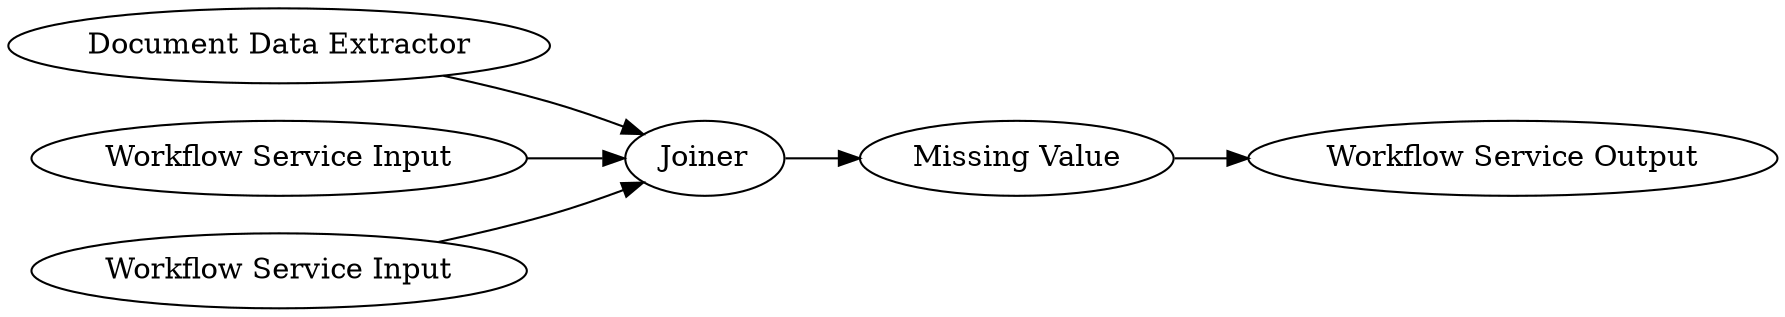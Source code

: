 digraph {
	"-8110145624672926755_908" [label="Workflow Service Output"]
	"-3192425365279941006_895" [label="Document Data Extractor"]
	"-8110145624672926755_906" [label="Workflow Service Input"]
	"-3192425365279941006_898" [label=Joiner]
	"-3192425365279941006_899" [label="Missing Value"]
	"-8110145624672926755_907" [label="Workflow Service Input"]
	"-3192425365279941006_899" -> "-8110145624672926755_908"
	"-8110145624672926755_907" -> "-3192425365279941006_898"
	"-3192425365279941006_895" -> "-3192425365279941006_898"
	"-3192425365279941006_898" -> "-3192425365279941006_899"
	"-8110145624672926755_906" -> "-3192425365279941006_898"
	rankdir=LR
}
